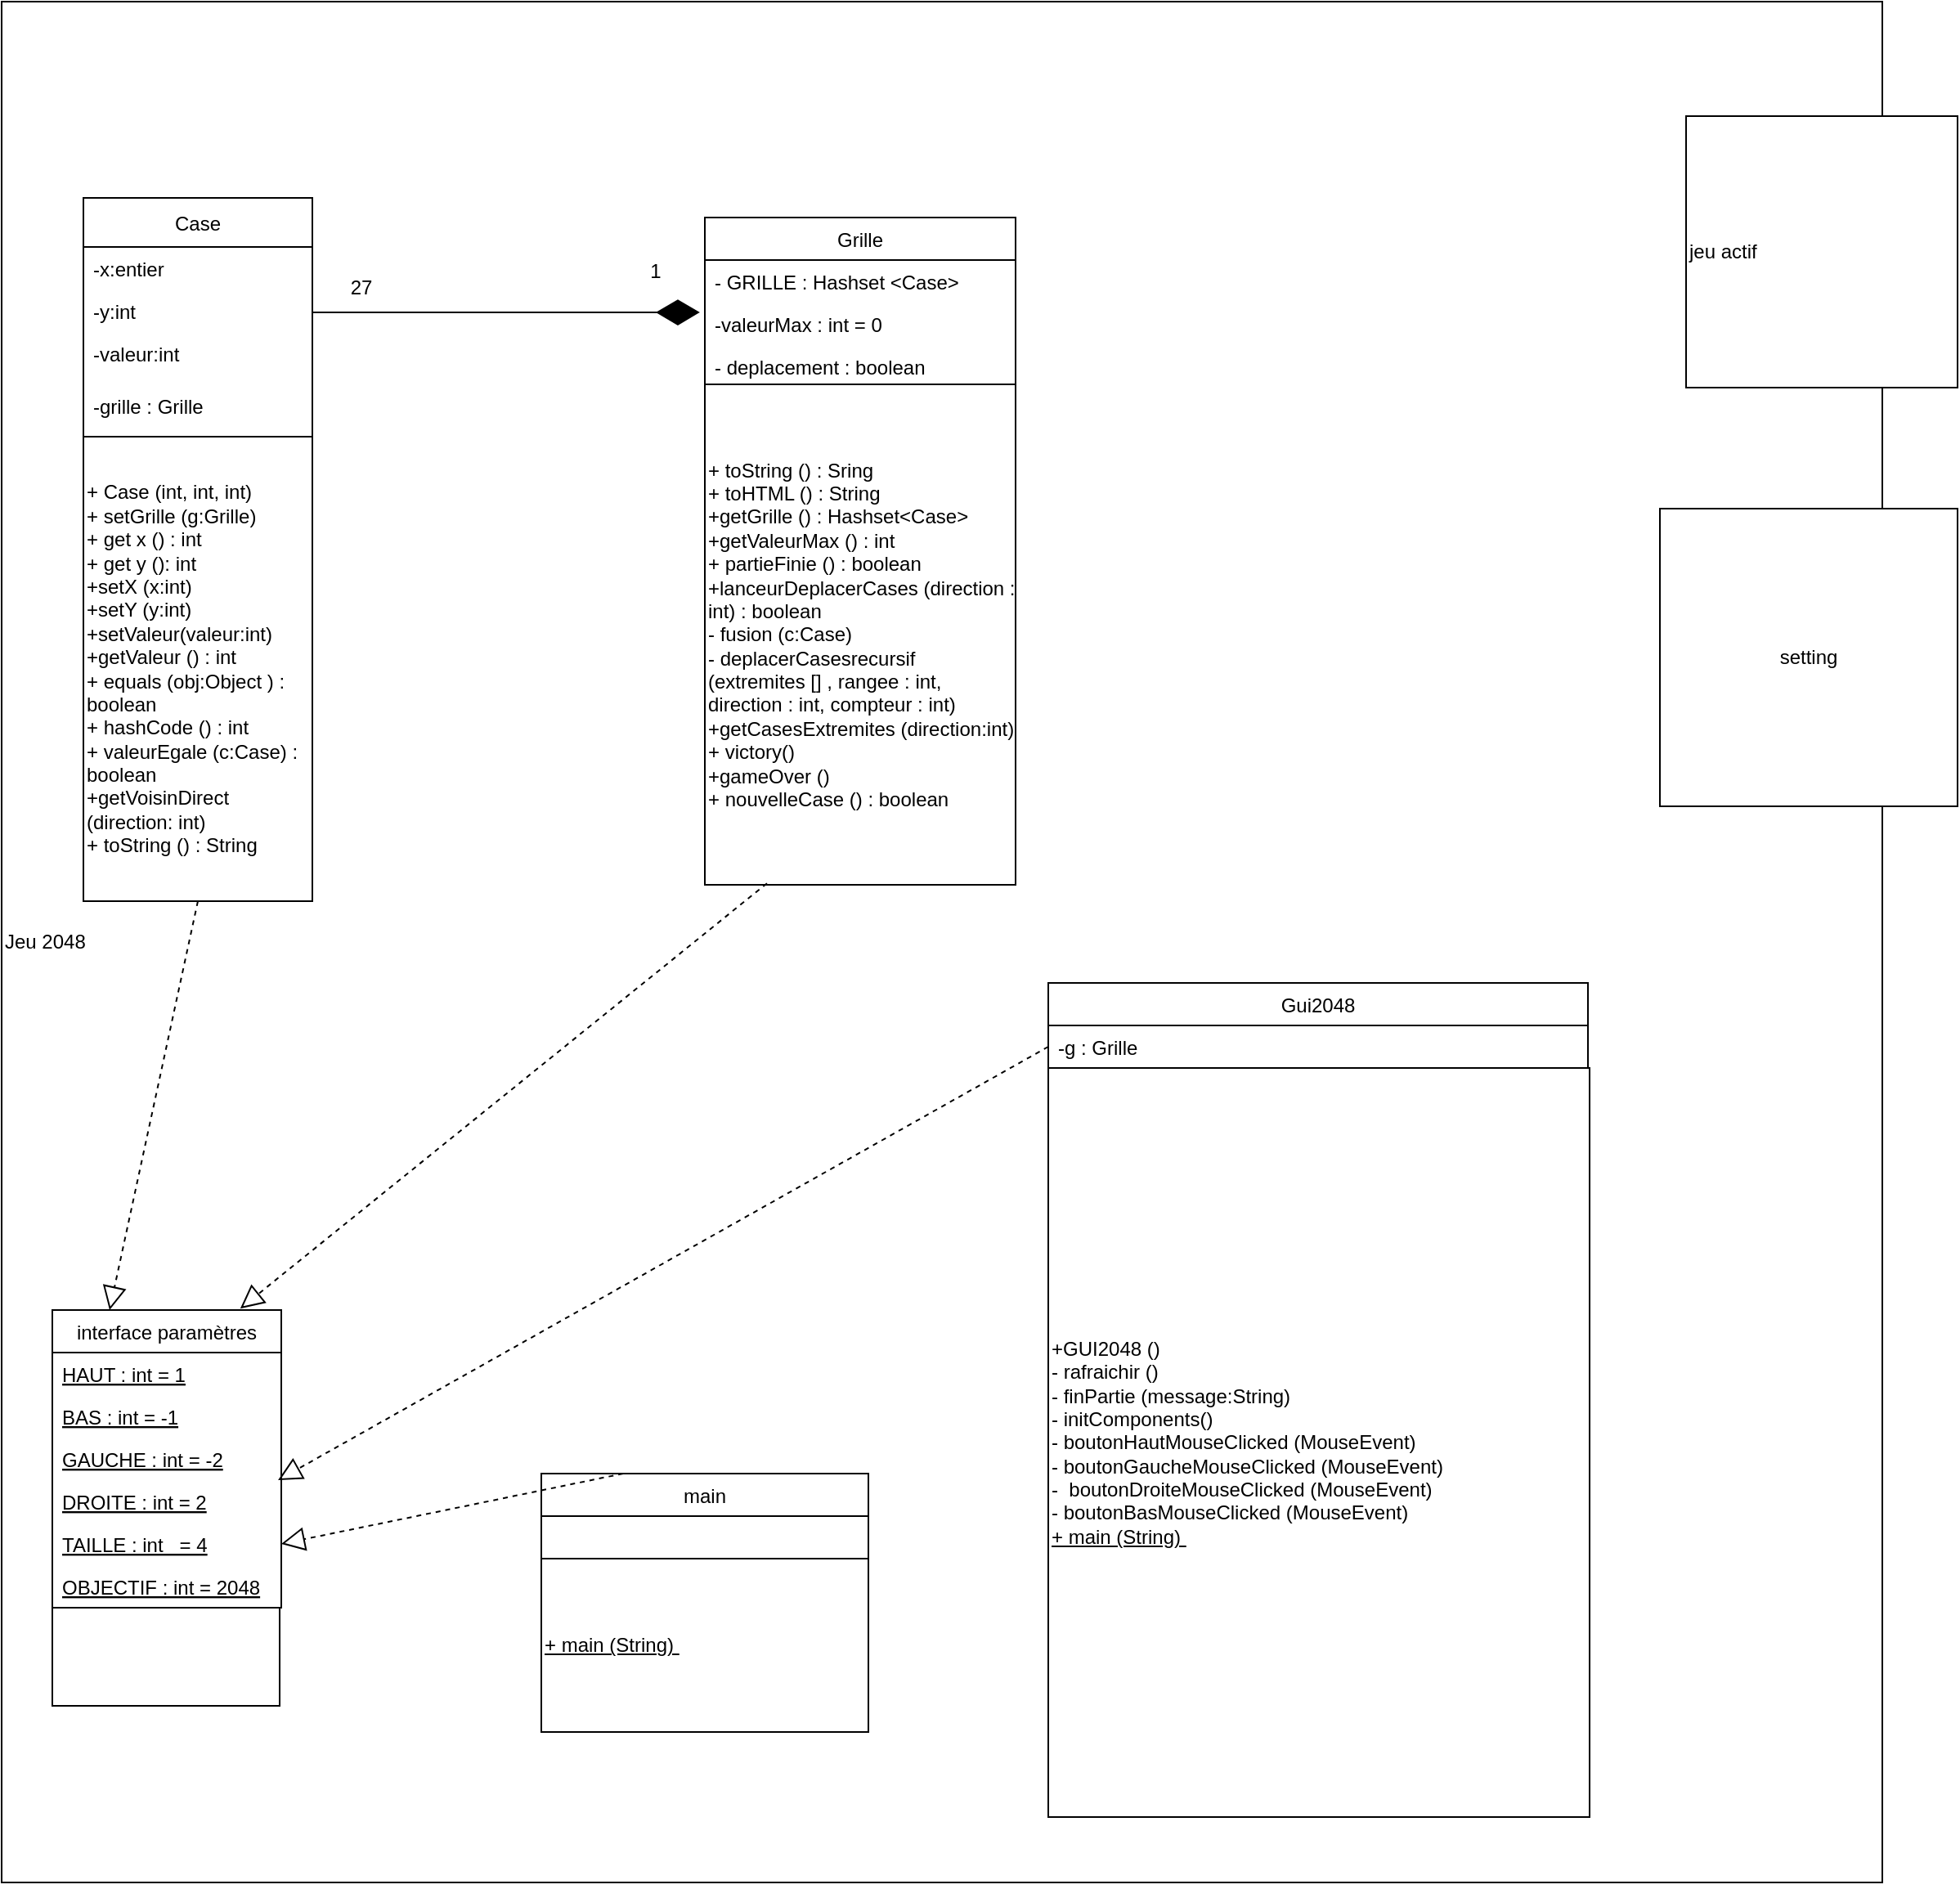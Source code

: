 <mxfile version="20.5.1" type="device"><diagram id="qx1s0ND_YQs_epVK21zp" name="Page-1"><mxGraphModel dx="946" dy="1814" grid="1" gridSize="10" guides="1" tooltips="1" connect="1" arrows="1" fold="1" page="1" pageScale="1" pageWidth="827" pageHeight="1169" math="0" shadow="0"><root><mxCell id="0"/><mxCell id="1" parent="0"/><mxCell id="rsJU6VC2g6ZwBRj6wijp-1" value="Jeu 2048" style="whiteSpace=wrap;html=1;aspect=fixed;align=left;" parent="1" vertex="1"><mxGeometry x="240" y="-50" width="1150" height="1150" as="geometry"/></mxCell><mxCell id="rsJU6VC2g6ZwBRj6wijp-6" value="Case" style="swimlane;fontStyle=0;childLayout=stackLayout;horizontal=1;startSize=30;fillColor=none;horizontalStack=0;resizeParent=1;resizeParentMax=0;resizeLast=0;collapsible=1;marginBottom=0;" parent="1" vertex="1"><mxGeometry x="290" y="70" width="140" height="146" as="geometry"/></mxCell><mxCell id="rsJU6VC2g6ZwBRj6wijp-7" value="-x:entier" style="text;strokeColor=none;fillColor=none;align=left;verticalAlign=top;spacingLeft=4;spacingRight=4;overflow=hidden;rotatable=0;points=[[0,0.5],[1,0.5]];portConstraint=eastwest;" parent="rsJU6VC2g6ZwBRj6wijp-6" vertex="1"><mxGeometry y="30" width="140" height="26" as="geometry"/></mxCell><mxCell id="rsJU6VC2g6ZwBRj6wijp-8" value="-y:int" style="text;strokeColor=none;fillColor=none;align=left;verticalAlign=top;spacingLeft=4;spacingRight=4;overflow=hidden;rotatable=0;points=[[0,0.5],[1,0.5]];portConstraint=eastwest;" parent="rsJU6VC2g6ZwBRj6wijp-6" vertex="1"><mxGeometry y="56" width="140" height="26" as="geometry"/></mxCell><mxCell id="rsJU6VC2g6ZwBRj6wijp-9" value="-valeur:int" style="text;strokeColor=none;fillColor=none;align=left;verticalAlign=top;spacingLeft=4;spacingRight=4;overflow=hidden;rotatable=0;points=[[0,0.5],[1,0.5]];portConstraint=eastwest;" parent="rsJU6VC2g6ZwBRj6wijp-6" vertex="1"><mxGeometry y="82" width="140" height="32" as="geometry"/></mxCell><mxCell id="GUiX2pNGBqtcYLe74WCQ-2" value="-grille : Grille" style="text;strokeColor=none;fillColor=none;align=left;verticalAlign=top;spacingLeft=4;spacingRight=4;overflow=hidden;rotatable=0;points=[[0,0.5],[1,0.5]];portConstraint=eastwest;" parent="rsJU6VC2g6ZwBRj6wijp-6" vertex="1"><mxGeometry y="114" width="140" height="32" as="geometry"/></mxCell><mxCell id="rsJU6VC2g6ZwBRj6wijp-10" value="Grille" style="swimlane;fontStyle=0;childLayout=stackLayout;horizontal=1;startSize=26;fillColor=none;horizontalStack=0;resizeParent=1;resizeParentMax=0;resizeLast=0;collapsible=1;marginBottom=0;" parent="1" vertex="1"><mxGeometry x="670" y="82" width="190" height="104" as="geometry"/></mxCell><mxCell id="rsJU6VC2g6ZwBRj6wijp-11" value="- GRILLE : Hashset &lt;Case&gt;" style="text;strokeColor=none;fillColor=none;align=left;verticalAlign=top;spacingLeft=4;spacingRight=4;overflow=hidden;rotatable=0;points=[[0,0.5],[1,0.5]];portConstraint=eastwest;" parent="rsJU6VC2g6ZwBRj6wijp-10" vertex="1"><mxGeometry y="26" width="190" height="26" as="geometry"/></mxCell><mxCell id="rsJU6VC2g6ZwBRj6wijp-12" value="-valeurMax : int = 0" style="text;strokeColor=none;fillColor=none;align=left;verticalAlign=top;spacingLeft=4;spacingRight=4;overflow=hidden;rotatable=0;points=[[0,0.5],[1,0.5]];portConstraint=eastwest;" parent="rsJU6VC2g6ZwBRj6wijp-10" vertex="1"><mxGeometry y="52" width="190" height="26" as="geometry"/></mxCell><mxCell id="rsJU6VC2g6ZwBRj6wijp-13" value="- deplacement : boolean" style="text;strokeColor=none;fillColor=none;align=left;verticalAlign=top;spacingLeft=4;spacingRight=4;overflow=hidden;rotatable=0;points=[[0,0.5],[1,0.5]];portConstraint=eastwest;" parent="rsJU6VC2g6ZwBRj6wijp-10" vertex="1"><mxGeometry y="78" width="190" height="26" as="geometry"/></mxCell><mxCell id="rsJU6VC2g6ZwBRj6wijp-14" value="interface paramètres" style="swimlane;fontStyle=0;childLayout=stackLayout;horizontal=1;startSize=26;fillColor=none;horizontalStack=0;resizeParent=1;resizeParentMax=0;resizeLast=0;collapsible=1;marginBottom=0;" parent="1" vertex="1"><mxGeometry x="271" y="750" width="140" height="182" as="geometry"/></mxCell><mxCell id="rsJU6VC2g6ZwBRj6wijp-15" value="HAUT : int = 1" style="text;strokeColor=none;fillColor=none;align=left;verticalAlign=top;spacingLeft=4;spacingRight=4;overflow=hidden;rotatable=0;points=[[0,0.5],[1,0.5]];portConstraint=eastwest;fontStyle=4" parent="rsJU6VC2g6ZwBRj6wijp-14" vertex="1"><mxGeometry y="26" width="140" height="26" as="geometry"/></mxCell><mxCell id="rsJU6VC2g6ZwBRj6wijp-16" value="BAS : int = -1" style="text;strokeColor=none;fillColor=none;align=left;verticalAlign=top;spacingLeft=4;spacingRight=4;overflow=hidden;rotatable=0;points=[[0,0.5],[1,0.5]];portConstraint=eastwest;fontStyle=4" parent="rsJU6VC2g6ZwBRj6wijp-14" vertex="1"><mxGeometry y="52" width="140" height="26" as="geometry"/></mxCell><mxCell id="rsJU6VC2g6ZwBRj6wijp-17" value="GAUCHE : int = -2" style="text;strokeColor=none;fillColor=none;align=left;verticalAlign=top;spacingLeft=4;spacingRight=4;overflow=hidden;rotatable=0;points=[[0,0.5],[1,0.5]];portConstraint=eastwest;fontStyle=4" parent="rsJU6VC2g6ZwBRj6wijp-14" vertex="1"><mxGeometry y="78" width="140" height="26" as="geometry"/></mxCell><mxCell id="GUiX2pNGBqtcYLe74WCQ-13" value="DROITE : int = 2" style="text;strokeColor=none;fillColor=none;align=left;verticalAlign=top;spacingLeft=4;spacingRight=4;overflow=hidden;rotatable=0;points=[[0,0.5],[1,0.5]];portConstraint=eastwest;fontStyle=4" parent="rsJU6VC2g6ZwBRj6wijp-14" vertex="1"><mxGeometry y="104" width="140" height="26" as="geometry"/></mxCell><mxCell id="GUiX2pNGBqtcYLe74WCQ-12" value="TAILLE : int   = 4" style="text;strokeColor=none;fillColor=none;align=left;verticalAlign=top;spacingLeft=4;spacingRight=4;overflow=hidden;rotatable=0;points=[[0,0.5],[1,0.5]];portConstraint=eastwest;fontStyle=4" parent="rsJU6VC2g6ZwBRj6wijp-14" vertex="1"><mxGeometry y="130" width="140" height="26" as="geometry"/></mxCell><mxCell id="GUiX2pNGBqtcYLe74WCQ-11" value="OBJECTIF : int = 2048" style="text;strokeColor=none;fillColor=none;align=left;verticalAlign=top;spacingLeft=4;spacingRight=4;overflow=hidden;rotatable=0;points=[[0,0.5],[1,0.5]];portConstraint=eastwest;fontStyle=4" parent="rsJU6VC2g6ZwBRj6wijp-14" vertex="1"><mxGeometry y="156" width="140" height="26" as="geometry"/></mxCell><mxCell id="rsJU6VC2g6ZwBRj6wijp-18" value="main" style="swimlane;fontStyle=0;childLayout=stackLayout;horizontal=1;startSize=26;fillColor=none;horizontalStack=0;resizeParent=1;resizeParentMax=0;resizeLast=0;collapsible=1;marginBottom=0;" parent="1" vertex="1"><mxGeometry x="570" y="850" width="200" height="52" as="geometry"/></mxCell><mxCell id="rsJU6VC2g6ZwBRj6wijp-23" value="jeu actif" style="whiteSpace=wrap;html=1;aspect=fixed;align=left;" parent="1" vertex="1"><mxGeometry x="1270" y="20" width="166" height="166" as="geometry"/></mxCell><mxCell id="rsJU6VC2g6ZwBRj6wijp-24" value="Gui2048" style="swimlane;fontStyle=0;childLayout=stackLayout;horizontal=1;startSize=26;fillColor=none;horizontalStack=0;resizeParent=1;resizeParentMax=0;resizeLast=0;collapsible=1;marginBottom=0;" parent="1" vertex="1"><mxGeometry x="880" y="550" width="330" height="52" as="geometry"/></mxCell><mxCell id="rsJU6VC2g6ZwBRj6wijp-25" value="-g : Grille" style="text;strokeColor=none;fillColor=none;align=left;verticalAlign=top;spacingLeft=4;spacingRight=4;overflow=hidden;rotatable=0;points=[[0,0.5],[1,0.5]];portConstraint=eastwest;" parent="rsJU6VC2g6ZwBRj6wijp-24" vertex="1"><mxGeometry y="26" width="330" height="26" as="geometry"/></mxCell><mxCell id="rsJU6VC2g6ZwBRj6wijp-28" value="setting" style="whiteSpace=wrap;html=1;aspect=fixed;" parent="1" vertex="1"><mxGeometry x="1254" y="260" width="182" height="182" as="geometry"/></mxCell><mxCell id="8p0oXWzxF2QQTzKeaUYU-1" style="edgeStyle=orthogonalEdgeStyle;rounded=0;orthogonalLoop=1;jettySize=auto;html=1;exitX=0.5;exitY=1;exitDx=0;exitDy=0;" parent="1" source="rsJU6VC2g6ZwBRj6wijp-1" target="rsJU6VC2g6ZwBRj6wijp-1" edge="1"><mxGeometry relative="1" as="geometry"/></mxCell><mxCell id="GUiX2pNGBqtcYLe74WCQ-1" value="+ Case (int, int, int)&lt;br&gt;+ setGrille (g:Grille) &amp;nbsp;&lt;br&gt;+ get x () : int&amp;nbsp;&lt;br&gt;+ get y (): int&lt;br&gt;+setX (x:int)&amp;nbsp;&lt;br&gt;+setY (y:int)&amp;nbsp;&lt;br&gt;+setValeur(valeur:int)&amp;nbsp;&lt;br&gt;+getValeur () : int&lt;br&gt;+ equals (obj:Object ) : boolean&lt;br&gt;+ hashCode () : int&lt;br&gt;+ valeurEgale (c:Case) : boolean&lt;br&gt;+getVoisinDirect (direction: int)&amp;nbsp;&lt;br&gt;+ toString () : String&amp;nbsp;" style="rounded=0;whiteSpace=wrap;html=1;align=left;" parent="1" vertex="1"><mxGeometry x="290" y="216" width="140" height="284" as="geometry"/></mxCell><mxCell id="GUiX2pNGBqtcYLe74WCQ-5" value="+ toString () : Sring&lt;span style=&quot;white-space: pre;&quot;&gt;&#9;&lt;/span&gt;&lt;br&gt;+ toHTML () : String&lt;br&gt;+getGrille () : Hashset&amp;lt;Case&amp;gt;&lt;br&gt;+getValeurMax () : int&lt;br&gt;+ partieFinie () : boolean&lt;br&gt;+lanceurDeplacerCases (direction : int) : boolean&amp;nbsp;&lt;br&gt;- fusion (c:Case)&amp;nbsp;&lt;br&gt;- deplacerCasesrecursif (extremites [] , rangee : int, direction : int, compteur : int)&lt;br&gt;+getCasesExtremites (direction:int)&lt;br&gt;+ victory()&amp;nbsp;&lt;br&gt;+gameOver ()&amp;nbsp;&lt;br&gt;+ nouvelleCase () : boolean" style="rounded=0;whiteSpace=wrap;html=1;align=left;" parent="1" vertex="1"><mxGeometry x="670" y="184" width="190" height="306" as="geometry"/></mxCell><mxCell id="GUiX2pNGBqtcYLe74WCQ-7" value="+GUI2048 ()&amp;nbsp;&lt;br&gt;- rafraichir ()&amp;nbsp;&lt;br&gt;- finPartie (message:String)&amp;nbsp;&lt;br&gt;- initComponents()&amp;nbsp;&lt;br&gt;- boutonHautMouseClicked (MouseEvent)&amp;nbsp;&lt;br&gt;- boutonGaucheMouseClicked (MouseEvent)&amp;nbsp;&lt;br&gt;- &amp;nbsp;boutonDroiteMouseClicked (MouseEvent)&amp;nbsp;&lt;br&gt;- boutonBasMouseClicked (MouseEvent)&amp;nbsp;&lt;br&gt;&lt;u&gt;+ main (String) &lt;/u&gt;&amp;nbsp;" style="rounded=0;whiteSpace=wrap;html=1;align=left;" parent="1" vertex="1"><mxGeometry x="880" y="602" width="331" height="458" as="geometry"/></mxCell><mxCell id="GUiX2pNGBqtcYLe74WCQ-10" value="&lt;u&gt;+ main (String)&amp;nbsp;&lt;/u&gt;" style="rounded=0;whiteSpace=wrap;html=1;align=left;" parent="1" vertex="1"><mxGeometry x="570" y="902" width="200" height="106" as="geometry"/></mxCell><mxCell id="GUiX2pNGBqtcYLe74WCQ-20" value="" style="endArrow=diamondThin;endFill=1;endSize=24;html=1;rounded=0;entryX=-0.016;entryY=0.231;entryDx=0;entryDy=0;entryPerimeter=0;" parent="1" target="rsJU6VC2g6ZwBRj6wijp-12" edge="1"><mxGeometry width="160" relative="1" as="geometry"><mxPoint x="430" y="140" as="sourcePoint"/><mxPoint x="560" y="140" as="targetPoint"/></mxGeometry></mxCell><mxCell id="GUiX2pNGBqtcYLe74WCQ-22" value="" style="endArrow=block;dashed=1;endFill=0;endSize=12;html=1;rounded=0;exitX=0.5;exitY=1;exitDx=0;exitDy=0;entryX=0.25;entryY=0;entryDx=0;entryDy=0;" parent="1" source="GUiX2pNGBqtcYLe74WCQ-1" target="rsJU6VC2g6ZwBRj6wijp-14" edge="1"><mxGeometry width="160" relative="1" as="geometry"><mxPoint x="410" y="710" as="sourcePoint"/><mxPoint x="570" y="710" as="targetPoint"/></mxGeometry></mxCell><mxCell id="GUiX2pNGBqtcYLe74WCQ-23" value="" style="endArrow=block;dashed=1;endFill=0;endSize=12;html=1;rounded=0;exitX=0.2;exitY=0.997;exitDx=0;exitDy=0;exitPerimeter=0;entryX=0.821;entryY=-0.005;entryDx=0;entryDy=0;entryPerimeter=0;" parent="1" source="GUiX2pNGBqtcYLe74WCQ-5" target="rsJU6VC2g6ZwBRj6wijp-14" edge="1"><mxGeometry width="160" relative="1" as="geometry"><mxPoint x="410" y="610" as="sourcePoint"/><mxPoint x="570" y="610" as="targetPoint"/><Array as="points"/></mxGeometry></mxCell><mxCell id="GUiX2pNGBqtcYLe74WCQ-24" value="" style="endArrow=block;dashed=1;endFill=0;endSize=12;html=1;rounded=0;entryX=0.986;entryY=0;entryDx=0;entryDy=0;entryPerimeter=0;exitX=0;exitY=0.5;exitDx=0;exitDy=0;" parent="1" source="rsJU6VC2g6ZwBRj6wijp-25" target="GUiX2pNGBqtcYLe74WCQ-13" edge="1"><mxGeometry width="160" relative="1" as="geometry"><mxPoint x="410" y="810" as="sourcePoint"/><mxPoint x="570" y="810" as="targetPoint"/></mxGeometry></mxCell><mxCell id="GUiX2pNGBqtcYLe74WCQ-25" value="" style="endArrow=block;dashed=1;endFill=0;endSize=12;html=1;rounded=0;exitX=0.25;exitY=0;exitDx=0;exitDy=0;entryX=1;entryY=0.5;entryDx=0;entryDy=0;" parent="1" source="rsJU6VC2g6ZwBRj6wijp-18" target="GUiX2pNGBqtcYLe74WCQ-12" edge="1"><mxGeometry width="160" relative="1" as="geometry"><mxPoint x="410" y="810" as="sourcePoint"/><mxPoint x="570" y="810" as="targetPoint"/></mxGeometry></mxCell><mxCell id="B9GnRgmyh33QRTBAPT5E-1" value="" style="rounded=0;whiteSpace=wrap;html=1;" parent="1" vertex="1"><mxGeometry x="271" y="932" width="139" height="60" as="geometry"/></mxCell><mxCell id="B9GnRgmyh33QRTBAPT5E-2" value="1" style="text;html=1;strokeColor=none;fillColor=none;align=center;verticalAlign=middle;whiteSpace=wrap;rounded=0;" parent="1" vertex="1"><mxGeometry x="610" y="100" width="60" height="30" as="geometry"/></mxCell><mxCell id="B9GnRgmyh33QRTBAPT5E-3" value="27" style="text;html=1;strokeColor=none;fillColor=none;align=center;verticalAlign=middle;whiteSpace=wrap;rounded=0;" parent="1" vertex="1"><mxGeometry x="430" y="110" width="60" height="30" as="geometry"/></mxCell></root></mxGraphModel></diagram></mxfile>